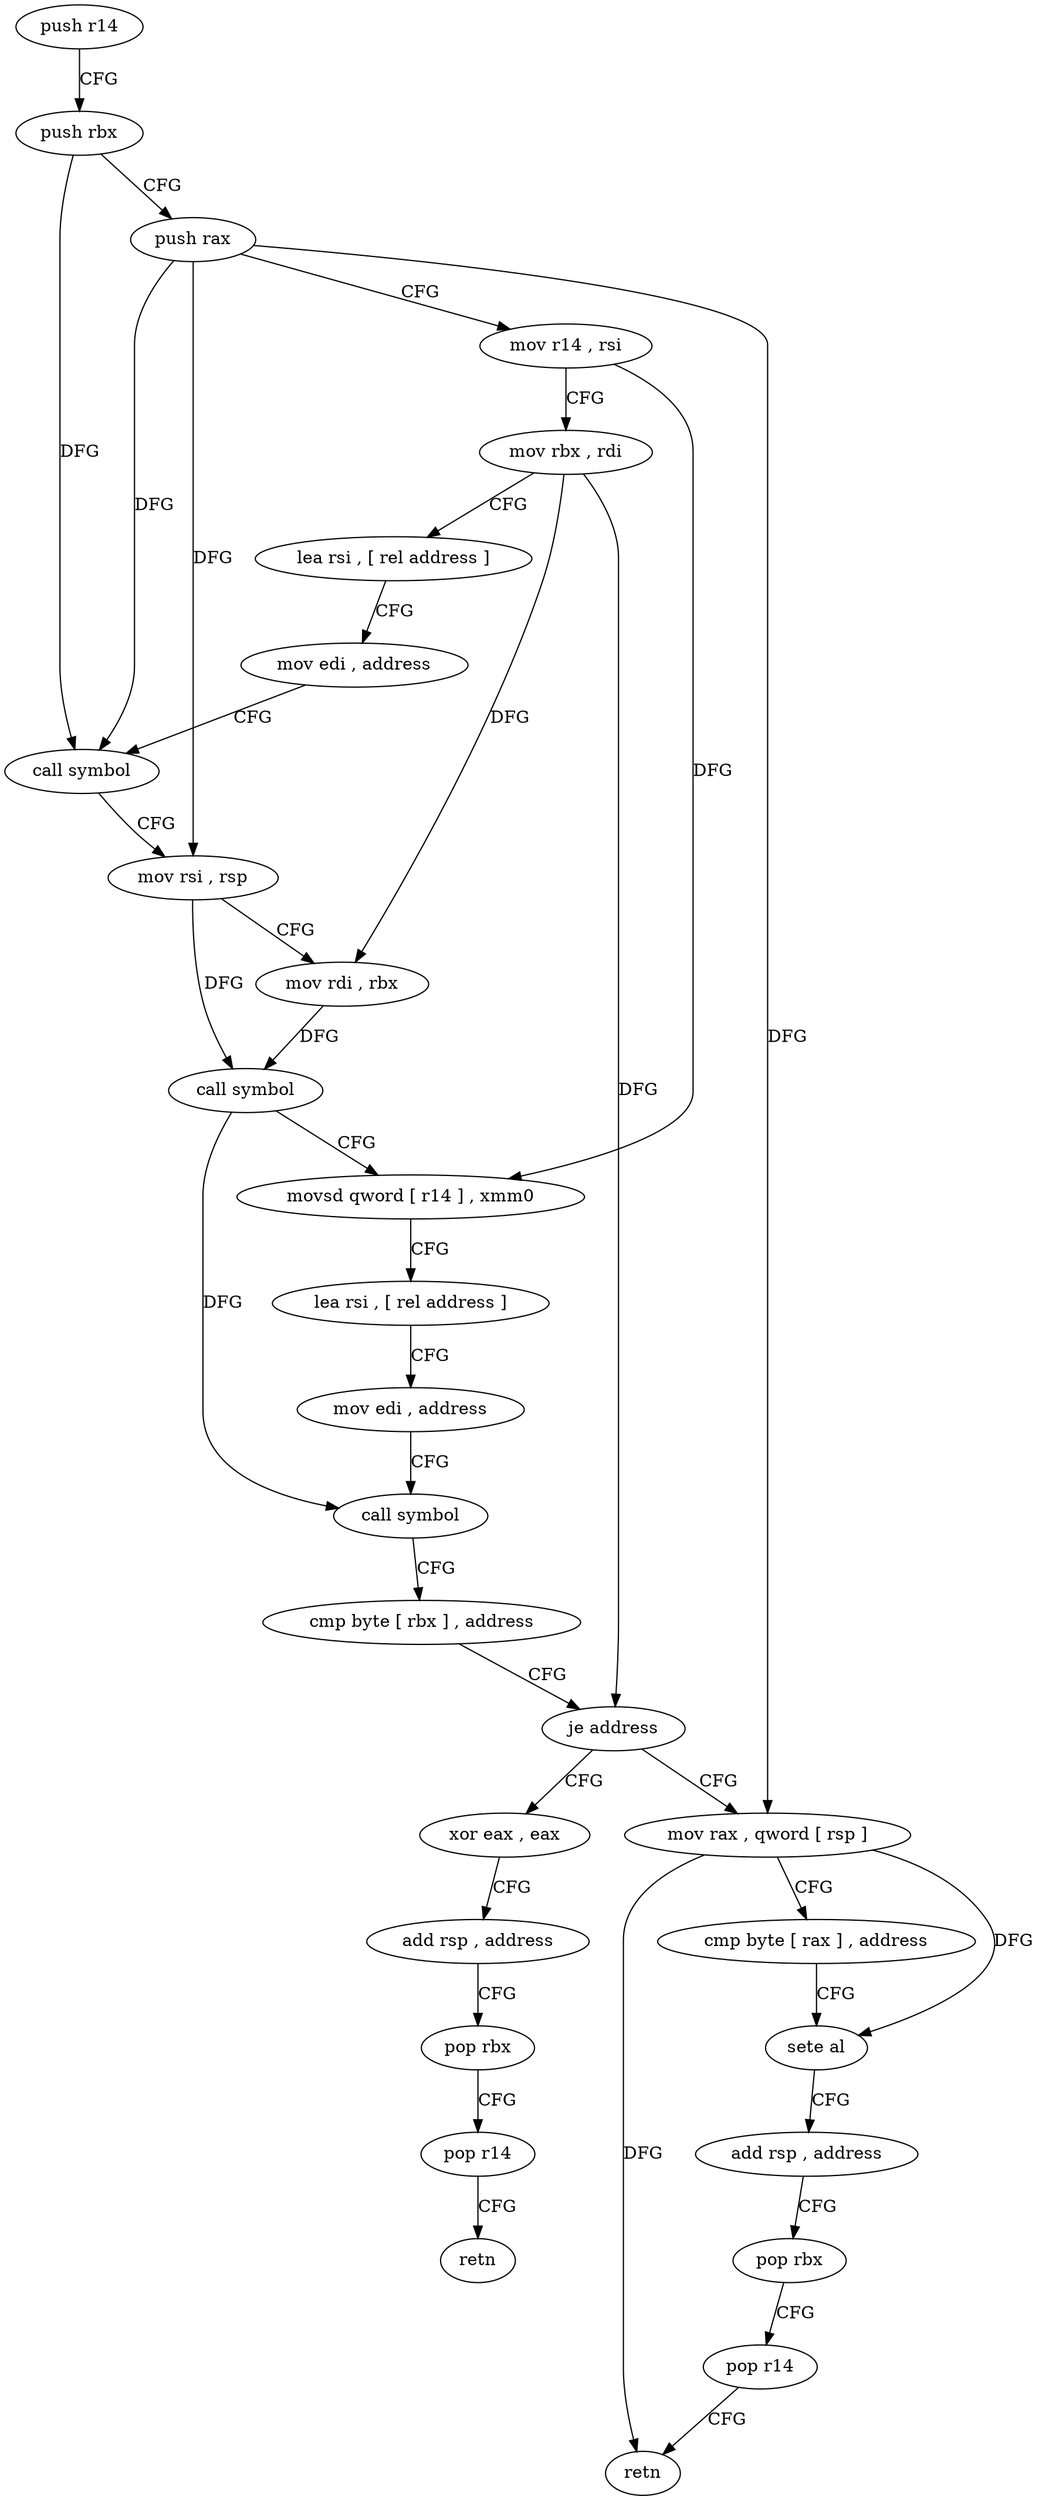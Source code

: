 digraph "func" {
"74032" [label = "push r14" ]
"74034" [label = "push rbx" ]
"74035" [label = "push rax" ]
"74036" [label = "mov r14 , rsi" ]
"74039" [label = "mov rbx , rdi" ]
"74042" [label = "lea rsi , [ rel address ]" ]
"74049" [label = "mov edi , address" ]
"74054" [label = "call symbol" ]
"74059" [label = "mov rsi , rsp" ]
"74062" [label = "mov rdi , rbx" ]
"74065" [label = "call symbol" ]
"74070" [label = "movsd qword [ r14 ] , xmm0" ]
"74075" [label = "lea rsi , [ rel address ]" ]
"74082" [label = "mov edi , address" ]
"74087" [label = "call symbol" ]
"74092" [label = "cmp byte [ rbx ] , address" ]
"74095" [label = "je address" ]
"74115" [label = "xor eax , eax" ]
"74097" [label = "mov rax , qword [ rsp ]" ]
"74117" [label = "add rsp , address" ]
"74121" [label = "pop rbx" ]
"74122" [label = "pop r14" ]
"74124" [label = "retn" ]
"74101" [label = "cmp byte [ rax ] , address" ]
"74104" [label = "sete al" ]
"74107" [label = "add rsp , address" ]
"74111" [label = "pop rbx" ]
"74112" [label = "pop r14" ]
"74114" [label = "retn" ]
"74032" -> "74034" [ label = "CFG" ]
"74034" -> "74035" [ label = "CFG" ]
"74034" -> "74054" [ label = "DFG" ]
"74035" -> "74036" [ label = "CFG" ]
"74035" -> "74054" [ label = "DFG" ]
"74035" -> "74097" [ label = "DFG" ]
"74035" -> "74059" [ label = "DFG" ]
"74036" -> "74039" [ label = "CFG" ]
"74036" -> "74070" [ label = "DFG" ]
"74039" -> "74042" [ label = "CFG" ]
"74039" -> "74062" [ label = "DFG" ]
"74039" -> "74095" [ label = "DFG" ]
"74042" -> "74049" [ label = "CFG" ]
"74049" -> "74054" [ label = "CFG" ]
"74054" -> "74059" [ label = "CFG" ]
"74059" -> "74062" [ label = "CFG" ]
"74059" -> "74065" [ label = "DFG" ]
"74062" -> "74065" [ label = "DFG" ]
"74065" -> "74070" [ label = "CFG" ]
"74065" -> "74087" [ label = "DFG" ]
"74070" -> "74075" [ label = "CFG" ]
"74075" -> "74082" [ label = "CFG" ]
"74082" -> "74087" [ label = "CFG" ]
"74087" -> "74092" [ label = "CFG" ]
"74092" -> "74095" [ label = "CFG" ]
"74095" -> "74115" [ label = "CFG" ]
"74095" -> "74097" [ label = "CFG" ]
"74115" -> "74117" [ label = "CFG" ]
"74097" -> "74101" [ label = "CFG" ]
"74097" -> "74104" [ label = "DFG" ]
"74097" -> "74114" [ label = "DFG" ]
"74117" -> "74121" [ label = "CFG" ]
"74121" -> "74122" [ label = "CFG" ]
"74122" -> "74124" [ label = "CFG" ]
"74101" -> "74104" [ label = "CFG" ]
"74104" -> "74107" [ label = "CFG" ]
"74107" -> "74111" [ label = "CFG" ]
"74111" -> "74112" [ label = "CFG" ]
"74112" -> "74114" [ label = "CFG" ]
}
